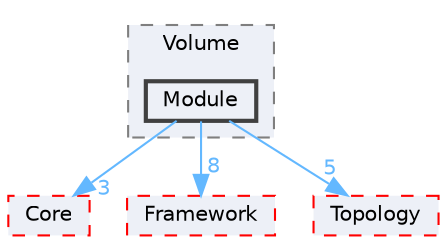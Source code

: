 digraph "D:/Peridyno/peridyno/src/Dynamics/Cuda/Volume/Module"
{
 // LATEX_PDF_SIZE
  bgcolor="transparent";
  edge [fontname=Helvetica,fontsize=10,labelfontname=Helvetica,labelfontsize=10];
  node [fontname=Helvetica,fontsize=10,shape=box,height=0.2,width=0.4];
  compound=true
  subgraph clusterdir_01625feeab4c9893ca9dd3ab5c49c54f {
    graph [ bgcolor="#edf0f7", pencolor="grey50", label="Volume", fontname=Helvetica,fontsize=10 style="filled,dashed", URL="dir_01625feeab4c9893ca9dd3ab5c49c54f.html",tooltip=""]
  dir_07add889f059369ddf778525fe7405de [label="Module", fillcolor="#edf0f7", color="grey25", style="filled,bold", URL="dir_07add889f059369ddf778525fe7405de.html",tooltip=""];
  }
  dir_18ab09de471ddf4a6c726bf6f36eb1c9 [label="Core", fillcolor="#edf0f7", color="red", style="filled,dashed", URL="dir_18ab09de471ddf4a6c726bf6f36eb1c9.html",tooltip=""];
  dir_72c161997c5186b0a4bbf39a44809cf4 [label="Framework", fillcolor="#edf0f7", color="red", style="filled,dashed", URL="dir_72c161997c5186b0a4bbf39a44809cf4.html",tooltip=""];
  dir_7ded34adb3e08c5a039f89f629ad7b33 [label="Topology", fillcolor="#edf0f7", color="red", style="filled,dashed", URL="dir_7ded34adb3e08c5a039f89f629ad7b33.html",tooltip=""];
  dir_07add889f059369ddf778525fe7405de->dir_18ab09de471ddf4a6c726bf6f36eb1c9 [headlabel="3", labeldistance=1.5 headhref="dir_000048_000014.html" href="dir_000048_000014.html" color="steelblue1" fontcolor="steelblue1"];
  dir_07add889f059369ddf778525fe7405de->dir_72c161997c5186b0a4bbf39a44809cf4 [headlabel="8", labeldistance=1.5 headhref="dir_000048_000027.html" href="dir_000048_000027.html" color="steelblue1" fontcolor="steelblue1"];
  dir_07add889f059369ddf778525fe7405de->dir_7ded34adb3e08c5a039f89f629ad7b33 [headlabel="5", labeldistance=1.5 headhref="dir_000048_000081.html" href="dir_000048_000081.html" color="steelblue1" fontcolor="steelblue1"];
}
